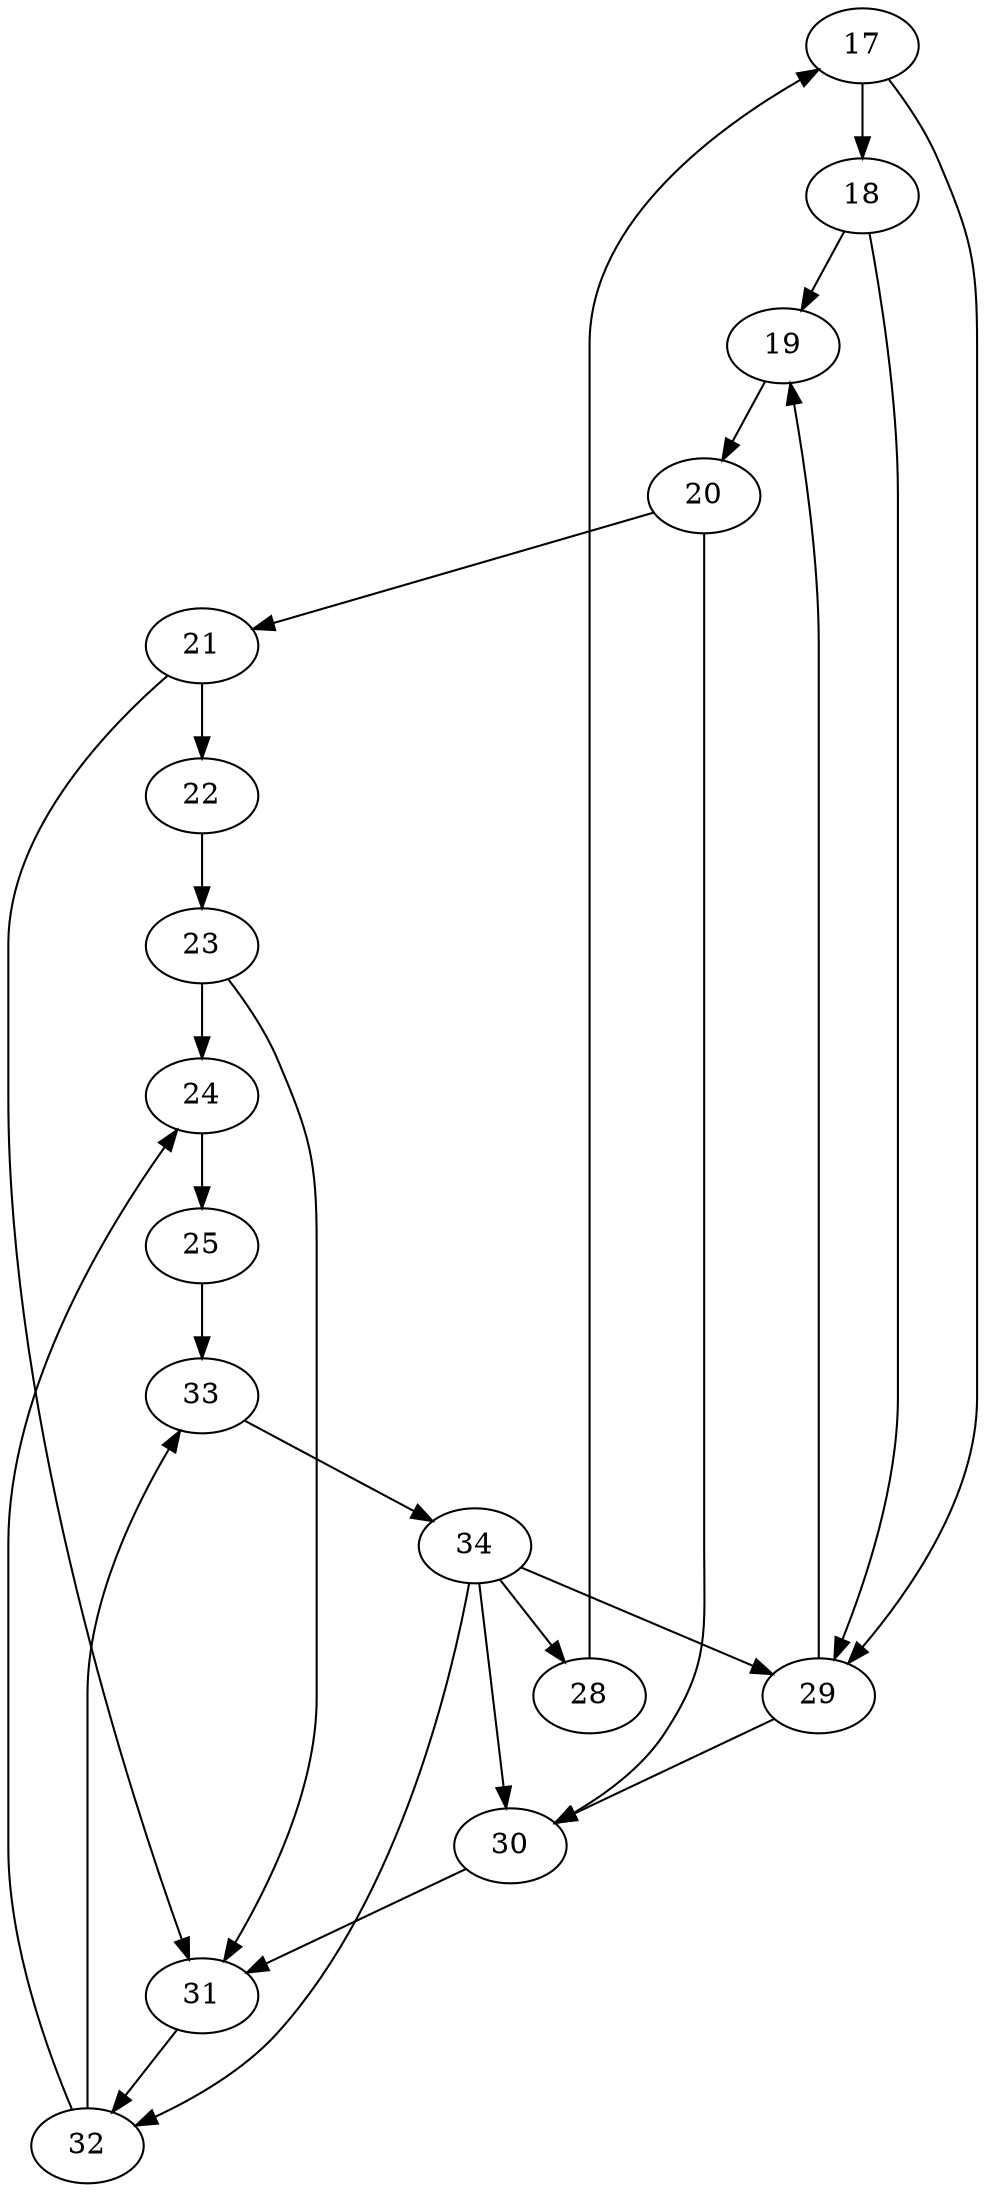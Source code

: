 digraph G {
	17;
	18;
	19;
	20;
	21;
	22;
	23;
	24;
	25;
	28;
	29;
	30;
	31;
	32;
	33;
	34;

	17 -> 18 [village=Berlin; name=Rose_Way; heightLimit=10; weight=6; primaryType=mainStreet; secondaryType=none;];
	18 -> 19 [village=Berlin; name=Post_Office_Street; heightLimit=10; weight=6; primaryType=mainStreet; secondaryType=none;];
	19 -> 20 [village=Berlin; name=Flower_Path; heightLimit=10; weight=4; primaryType=mainStreet; secondaryType=none;];
	20 -> 21 [village=Berlin; name=Castle_Avenue; heightLimit=10; weight=4; primaryType=mainStreet; secondaryType=none;];
	21 -> 22 [village=Berlin; name=Corner_Alley; heightLimit=10; weight=6; primaryType=mainStreet; secondaryType=none;];
	22 -> 23 [village=Berlin; name=Main_Street; heightLimit=10; weight=6; primaryType=mainStreet; secondaryType=none;];
	23 -> 24 [village=Berlin; name=Spruce_Street; heightLimit=10; weight=6; primaryType=mainStreet; secondaryType=none;];
	24 -> 25 [village=Berlin; name=Oak_Street; heightLimit=10; weight=6; primaryType=mainStreet; secondaryType=none;];
	25 -> 33 [village=Berlin; name=Oak_Way; heightLimit=10; weight=8; primaryType=mainStreet; secondaryType=none;];
	33 -> 34 [village=Berlin; name=Linden_Avenue; heightLimit=10; weight=6; primaryType=mainStreet; secondaryType=oneWayStreet;];
	34 -> 28 [village=Berlin; name=Friedrich_Street; heightLimit=10; weight=6; primaryType=mainStreet; secondaryType=none;];
	28 -> 17 [village=Berlin; name=Beech_Way; heightLimit=10; weight=4; primaryType=mainStreet; secondaryType=none;];

	17 -> 29 [village=Berlin; name=Meadow_Way; heightLimit=10; weight=8; primaryType=sideStreet; secondaryType=none;];
	18 -> 29 [village=Berlin; name=Bridge_Street; heightLimit=10; weight=8; primaryType=sideStreet; secondaryType=none;];
	29 -> 19 [village=Berlin; name=Cemetery_Lane; heightLimit=10; weight=6; primaryType=sideStreet; secondaryType=oneWayStreet;];
	29 -> 30 [village=Berlin; name=Bridge; heightLimit=10; weight=6; primaryType=sideStreet; secondaryType=none;];
	20 -> 30 [village=Berlin; name=Beech; heightLimit=10; weight=6; primaryType=sideStreet; secondaryType=oneWayStreet;];
	30 -> 31 [village=Berlin; name=Mill_Lane; heightLimit=10; weight=6; primaryType=sideStreet; secondaryType=none;];
	21 -> 31 [village=Berlin; name=Corner; heightLimit=10; weight=8; primaryType=sideStreet; secondaryType=none;];
	23 -> 31 [village=Berlin; name=Schiller_Square; heightLimit=10; weight=8; primaryType=sideStreet; secondaryType=oneWayStreet;];
	31 -> 32 [village=Berlin; name=Riverside_Street; heightLimit=10; weight=8; primaryType=sideStreet; secondaryType=none;];
	32 -> 24 [village=Berlin; name=Oak; heightLimit=10; weight=8; primaryType=sideStreet; secondaryType=none;];
	32 -> 33 [village=Berlin; name=Mountain_Street; heightLimit=10; weight=8; primaryType=sideStreet; secondaryType=none;];
	34 -> 32 [village=Berlin; name=Riverside; heightLimit=10; weight=6; primaryType=sideStreet; secondaryType=oneWayStreet;];
	34 -> 30 [village=Berlin; name=Oak_new; heightLimit=10; weight=8; primaryType=sideStreet; secondaryType=none;];
	34 -> 29 [village=Berlin; name=Mountain; heightLimit=3; weight=8; primaryType=sideStreet; secondaryType=tunnel;];

}